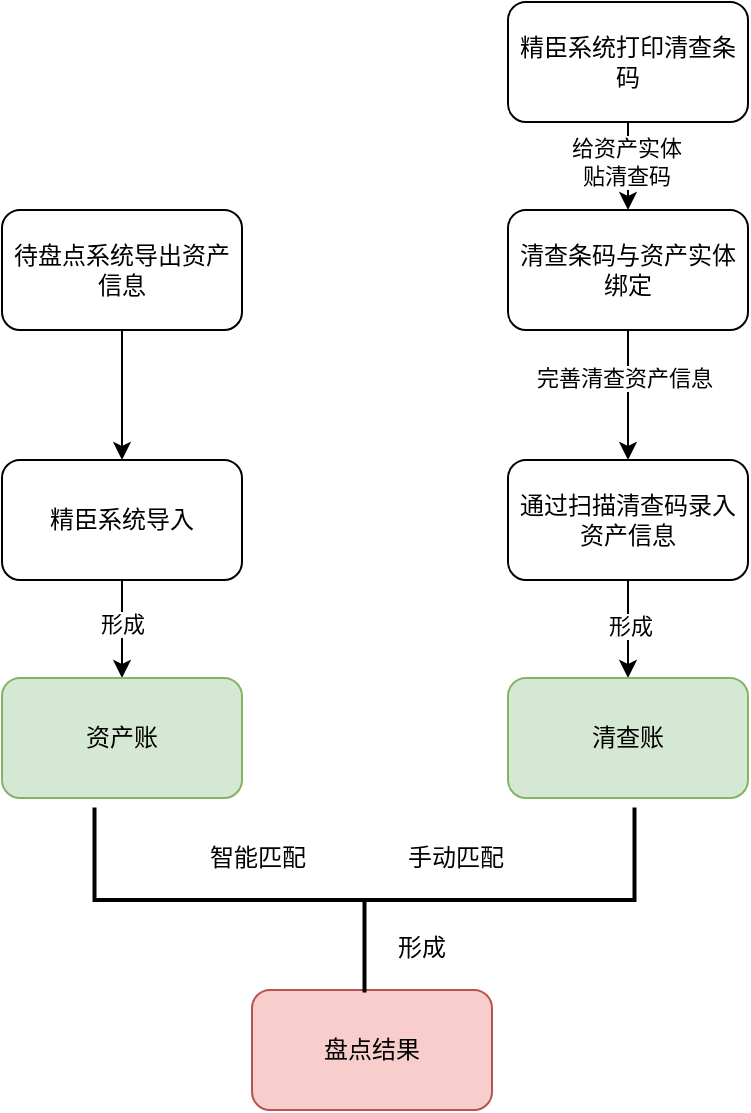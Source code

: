 <mxfile version="24.4.10" type="github">
  <diagram name="第 1 页" id="qjwW6SVEBtQykfUsJtfE">
    <mxGraphModel dx="986" dy="751" grid="0" gridSize="10" guides="1" tooltips="1" connect="1" arrows="1" fold="1" page="0" pageScale="1" pageWidth="827" pageHeight="1169" math="0" shadow="0">
      <root>
        <mxCell id="0" />
        <mxCell id="1" parent="0" />
        <mxCell id="FKCMRZqIOufiTxkenyYx-34" style="edgeStyle=orthogonalEdgeStyle;rounded=0;orthogonalLoop=1;jettySize=auto;html=1;exitX=0.5;exitY=1;exitDx=0;exitDy=0;entryX=0.5;entryY=0;entryDx=0;entryDy=0;" edge="1" parent="1" source="FKCMRZqIOufiTxkenyYx-1" target="FKCMRZqIOufiTxkenyYx-2">
          <mxGeometry relative="1" as="geometry" />
        </mxCell>
        <mxCell id="FKCMRZqIOufiTxkenyYx-1" value="待盘点系统导出资产信息" style="rounded=1;whiteSpace=wrap;html=1;" vertex="1" parent="1">
          <mxGeometry x="508" y="177" width="120" height="60" as="geometry" />
        </mxCell>
        <mxCell id="FKCMRZqIOufiTxkenyYx-35" style="edgeStyle=orthogonalEdgeStyle;rounded=0;orthogonalLoop=1;jettySize=auto;html=1;exitX=0.5;exitY=1;exitDx=0;exitDy=0;entryX=0.5;entryY=0;entryDx=0;entryDy=0;" edge="1" parent="1" source="FKCMRZqIOufiTxkenyYx-2" target="FKCMRZqIOufiTxkenyYx-3">
          <mxGeometry relative="1" as="geometry" />
        </mxCell>
        <mxCell id="FKCMRZqIOufiTxkenyYx-36" value="形成" style="edgeLabel;html=1;align=center;verticalAlign=middle;resizable=0;points=[];" vertex="1" connectable="0" parent="FKCMRZqIOufiTxkenyYx-35">
          <mxGeometry x="-0.127" relative="1" as="geometry">
            <mxPoint as="offset" />
          </mxGeometry>
        </mxCell>
        <mxCell id="FKCMRZqIOufiTxkenyYx-2" value="精臣系统导入" style="rounded=1;whiteSpace=wrap;html=1;" vertex="1" parent="1">
          <mxGeometry x="508" y="302" width="120" height="60" as="geometry" />
        </mxCell>
        <mxCell id="FKCMRZqIOufiTxkenyYx-3" value="资产账" style="rounded=1;whiteSpace=wrap;html=1;fillColor=#d5e8d4;strokeColor=#82b366;" vertex="1" parent="1">
          <mxGeometry x="508" y="411" width="120" height="60" as="geometry" />
        </mxCell>
        <mxCell id="FKCMRZqIOufiTxkenyYx-37" style="edgeStyle=orthogonalEdgeStyle;rounded=0;orthogonalLoop=1;jettySize=auto;html=1;exitX=0.5;exitY=1;exitDx=0;exitDy=0;" edge="1" parent="1" source="FKCMRZqIOufiTxkenyYx-4" target="FKCMRZqIOufiTxkenyYx-5">
          <mxGeometry relative="1" as="geometry" />
        </mxCell>
        <mxCell id="FKCMRZqIOufiTxkenyYx-38" value="&lt;div&gt;给资产实体&lt;/div&gt;&lt;div&gt;贴清查码&lt;/div&gt;" style="edgeLabel;html=1;align=center;verticalAlign=middle;resizable=0;points=[];" vertex="1" connectable="0" parent="FKCMRZqIOufiTxkenyYx-37">
          <mxGeometry x="-0.091" y="-1" relative="1" as="geometry">
            <mxPoint as="offset" />
          </mxGeometry>
        </mxCell>
        <mxCell id="FKCMRZqIOufiTxkenyYx-4" value="精臣系统打印清查条码" style="rounded=1;whiteSpace=wrap;html=1;" vertex="1" parent="1">
          <mxGeometry x="761" y="73" width="120" height="60" as="geometry" />
        </mxCell>
        <mxCell id="FKCMRZqIOufiTxkenyYx-39" style="edgeStyle=orthogonalEdgeStyle;rounded=0;orthogonalLoop=1;jettySize=auto;html=1;exitX=0.5;exitY=1;exitDx=0;exitDy=0;" edge="1" parent="1" source="FKCMRZqIOufiTxkenyYx-5" target="FKCMRZqIOufiTxkenyYx-6">
          <mxGeometry relative="1" as="geometry" />
        </mxCell>
        <mxCell id="FKCMRZqIOufiTxkenyYx-40" value="&lt;div&gt;完善清查资产信息&lt;/div&gt;" style="edgeLabel;html=1;align=center;verticalAlign=middle;resizable=0;points=[];" vertex="1" connectable="0" parent="FKCMRZqIOufiTxkenyYx-39">
          <mxGeometry x="-0.254" y="-2" relative="1" as="geometry">
            <mxPoint as="offset" />
          </mxGeometry>
        </mxCell>
        <mxCell id="FKCMRZqIOufiTxkenyYx-5" value="清查条码与资产实体绑定" style="rounded=1;whiteSpace=wrap;html=1;" vertex="1" parent="1">
          <mxGeometry x="761" y="177" width="120" height="60" as="geometry" />
        </mxCell>
        <mxCell id="FKCMRZqIOufiTxkenyYx-41" style="edgeStyle=orthogonalEdgeStyle;rounded=0;orthogonalLoop=1;jettySize=auto;html=1;exitX=0.5;exitY=1;exitDx=0;exitDy=0;" edge="1" parent="1" source="FKCMRZqIOufiTxkenyYx-6" target="FKCMRZqIOufiTxkenyYx-7">
          <mxGeometry relative="1" as="geometry" />
        </mxCell>
        <mxCell id="FKCMRZqIOufiTxkenyYx-42" value="形成" style="edgeLabel;html=1;align=center;verticalAlign=middle;resizable=0;points=[];" vertex="1" connectable="0" parent="FKCMRZqIOufiTxkenyYx-41">
          <mxGeometry x="-0.091" y="1" relative="1" as="geometry">
            <mxPoint as="offset" />
          </mxGeometry>
        </mxCell>
        <mxCell id="FKCMRZqIOufiTxkenyYx-6" value="通过扫描清查码录入资产信息" style="rounded=1;whiteSpace=wrap;html=1;" vertex="1" parent="1">
          <mxGeometry x="761" y="302" width="120" height="60" as="geometry" />
        </mxCell>
        <mxCell id="FKCMRZqIOufiTxkenyYx-7" value="清查账" style="rounded=1;whiteSpace=wrap;html=1;fillColor=#d5e8d4;strokeColor=#82b366;" vertex="1" parent="1">
          <mxGeometry x="761" y="411" width="120" height="60" as="geometry" />
        </mxCell>
        <mxCell id="FKCMRZqIOufiTxkenyYx-28" value="盘点结果" style="rounded=1;whiteSpace=wrap;html=1;fillColor=#f8cecc;strokeColor=#b85450;" vertex="1" parent="1">
          <mxGeometry x="633" y="567" width="120" height="60" as="geometry" />
        </mxCell>
        <mxCell id="FKCMRZqIOufiTxkenyYx-32" value="" style="strokeWidth=2;html=1;shape=mxgraph.flowchart.annotation_2;align=left;labelPosition=right;pointerEvents=1;rotation=-90;" vertex="1" parent="1">
          <mxGeometry x="643" y="387" width="92.5" height="270" as="geometry" />
        </mxCell>
        <mxCell id="FKCMRZqIOufiTxkenyYx-44" value="智能匹配" style="text;html=1;align=center;verticalAlign=middle;whiteSpace=wrap;rounded=0;" vertex="1" parent="1">
          <mxGeometry x="606" y="486" width="60" height="30" as="geometry" />
        </mxCell>
        <mxCell id="FKCMRZqIOufiTxkenyYx-45" value="手动匹配" style="text;html=1;align=center;verticalAlign=middle;whiteSpace=wrap;rounded=0;" vertex="1" parent="1">
          <mxGeometry x="705" y="486" width="60" height="30" as="geometry" />
        </mxCell>
        <mxCell id="FKCMRZqIOufiTxkenyYx-46" value="形成" style="text;html=1;align=center;verticalAlign=middle;whiteSpace=wrap;rounded=0;" vertex="1" parent="1">
          <mxGeometry x="688" y="531" width="60" height="30" as="geometry" />
        </mxCell>
      </root>
    </mxGraphModel>
  </diagram>
</mxfile>
